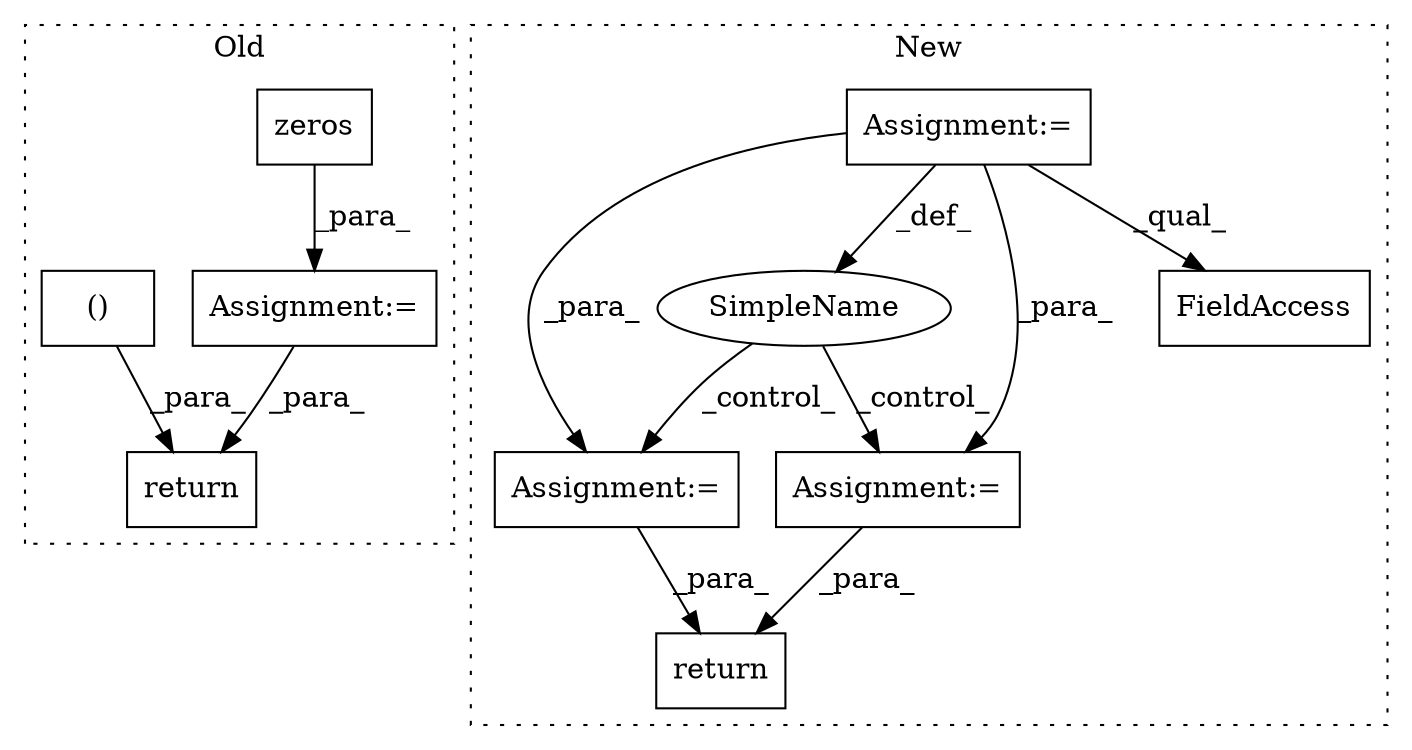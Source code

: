 digraph G {
subgraph cluster0 {
1 [label="zeros" a="32" s="4615,4641" l="11,2" shape="box"];
3 [label="return" a="41" s="4931" l="12" shape="box"];
4 [label="Assignment:=" a="7" s="4608" l="1" shape="box"];
6 [label="()" a="106" s="4576" l="15" shape="box"];
label = "Old";
style="dotted";
}
subgraph cluster1 {
2 [label="return" a="41" s="4994" l="7" shape="box"];
5 [label="Assignment:=" a="7" s="4709" l="1" shape="box"];
7 [label="Assignment:=" a="7" s="4942" l="33" shape="box"];
8 [label="SimpleName" a="42" s="" l="" shape="ellipse"];
9 [label="Assignment:=" a="7" s="4553" l="1" shape="box"];
10 [label="FieldAccess" a="22" s="4673" l="9" shape="box"];
label = "New";
style="dotted";
}
1 -> 4 [label="_para_"];
4 -> 3 [label="_para_"];
5 -> 2 [label="_para_"];
6 -> 3 [label="_para_"];
7 -> 2 [label="_para_"];
8 -> 5 [label="_control_"];
8 -> 7 [label="_control_"];
9 -> 10 [label="_qual_"];
9 -> 7 [label="_para_"];
9 -> 5 [label="_para_"];
9 -> 8 [label="_def_"];
}